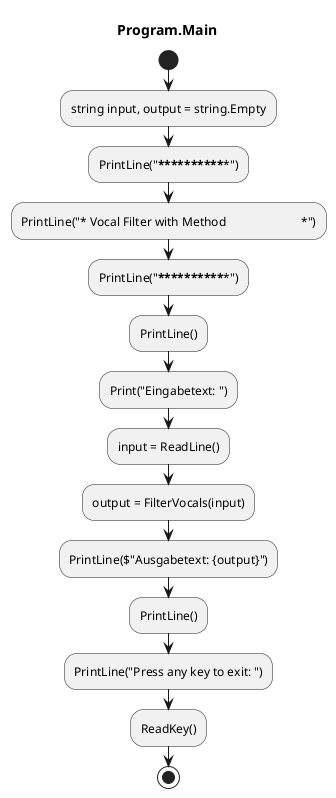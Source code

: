 @startuml Program.Main
title Program.Main
start
:string input, output = string.Empty;
:PrintLine("***************************************************");
:PrintLine("* Vocal Filter with Method                        *");
:PrintLine("***************************************************");
:PrintLine();
:Print("Eingabetext: ");
:input = ReadLine();
:output = FilterVocals(input);
:PrintLine($"Ausgabetext: {output}");
:PrintLine();
:PrintLine("Press any key to exit: ");
:ReadKey();
stop
@enduml
